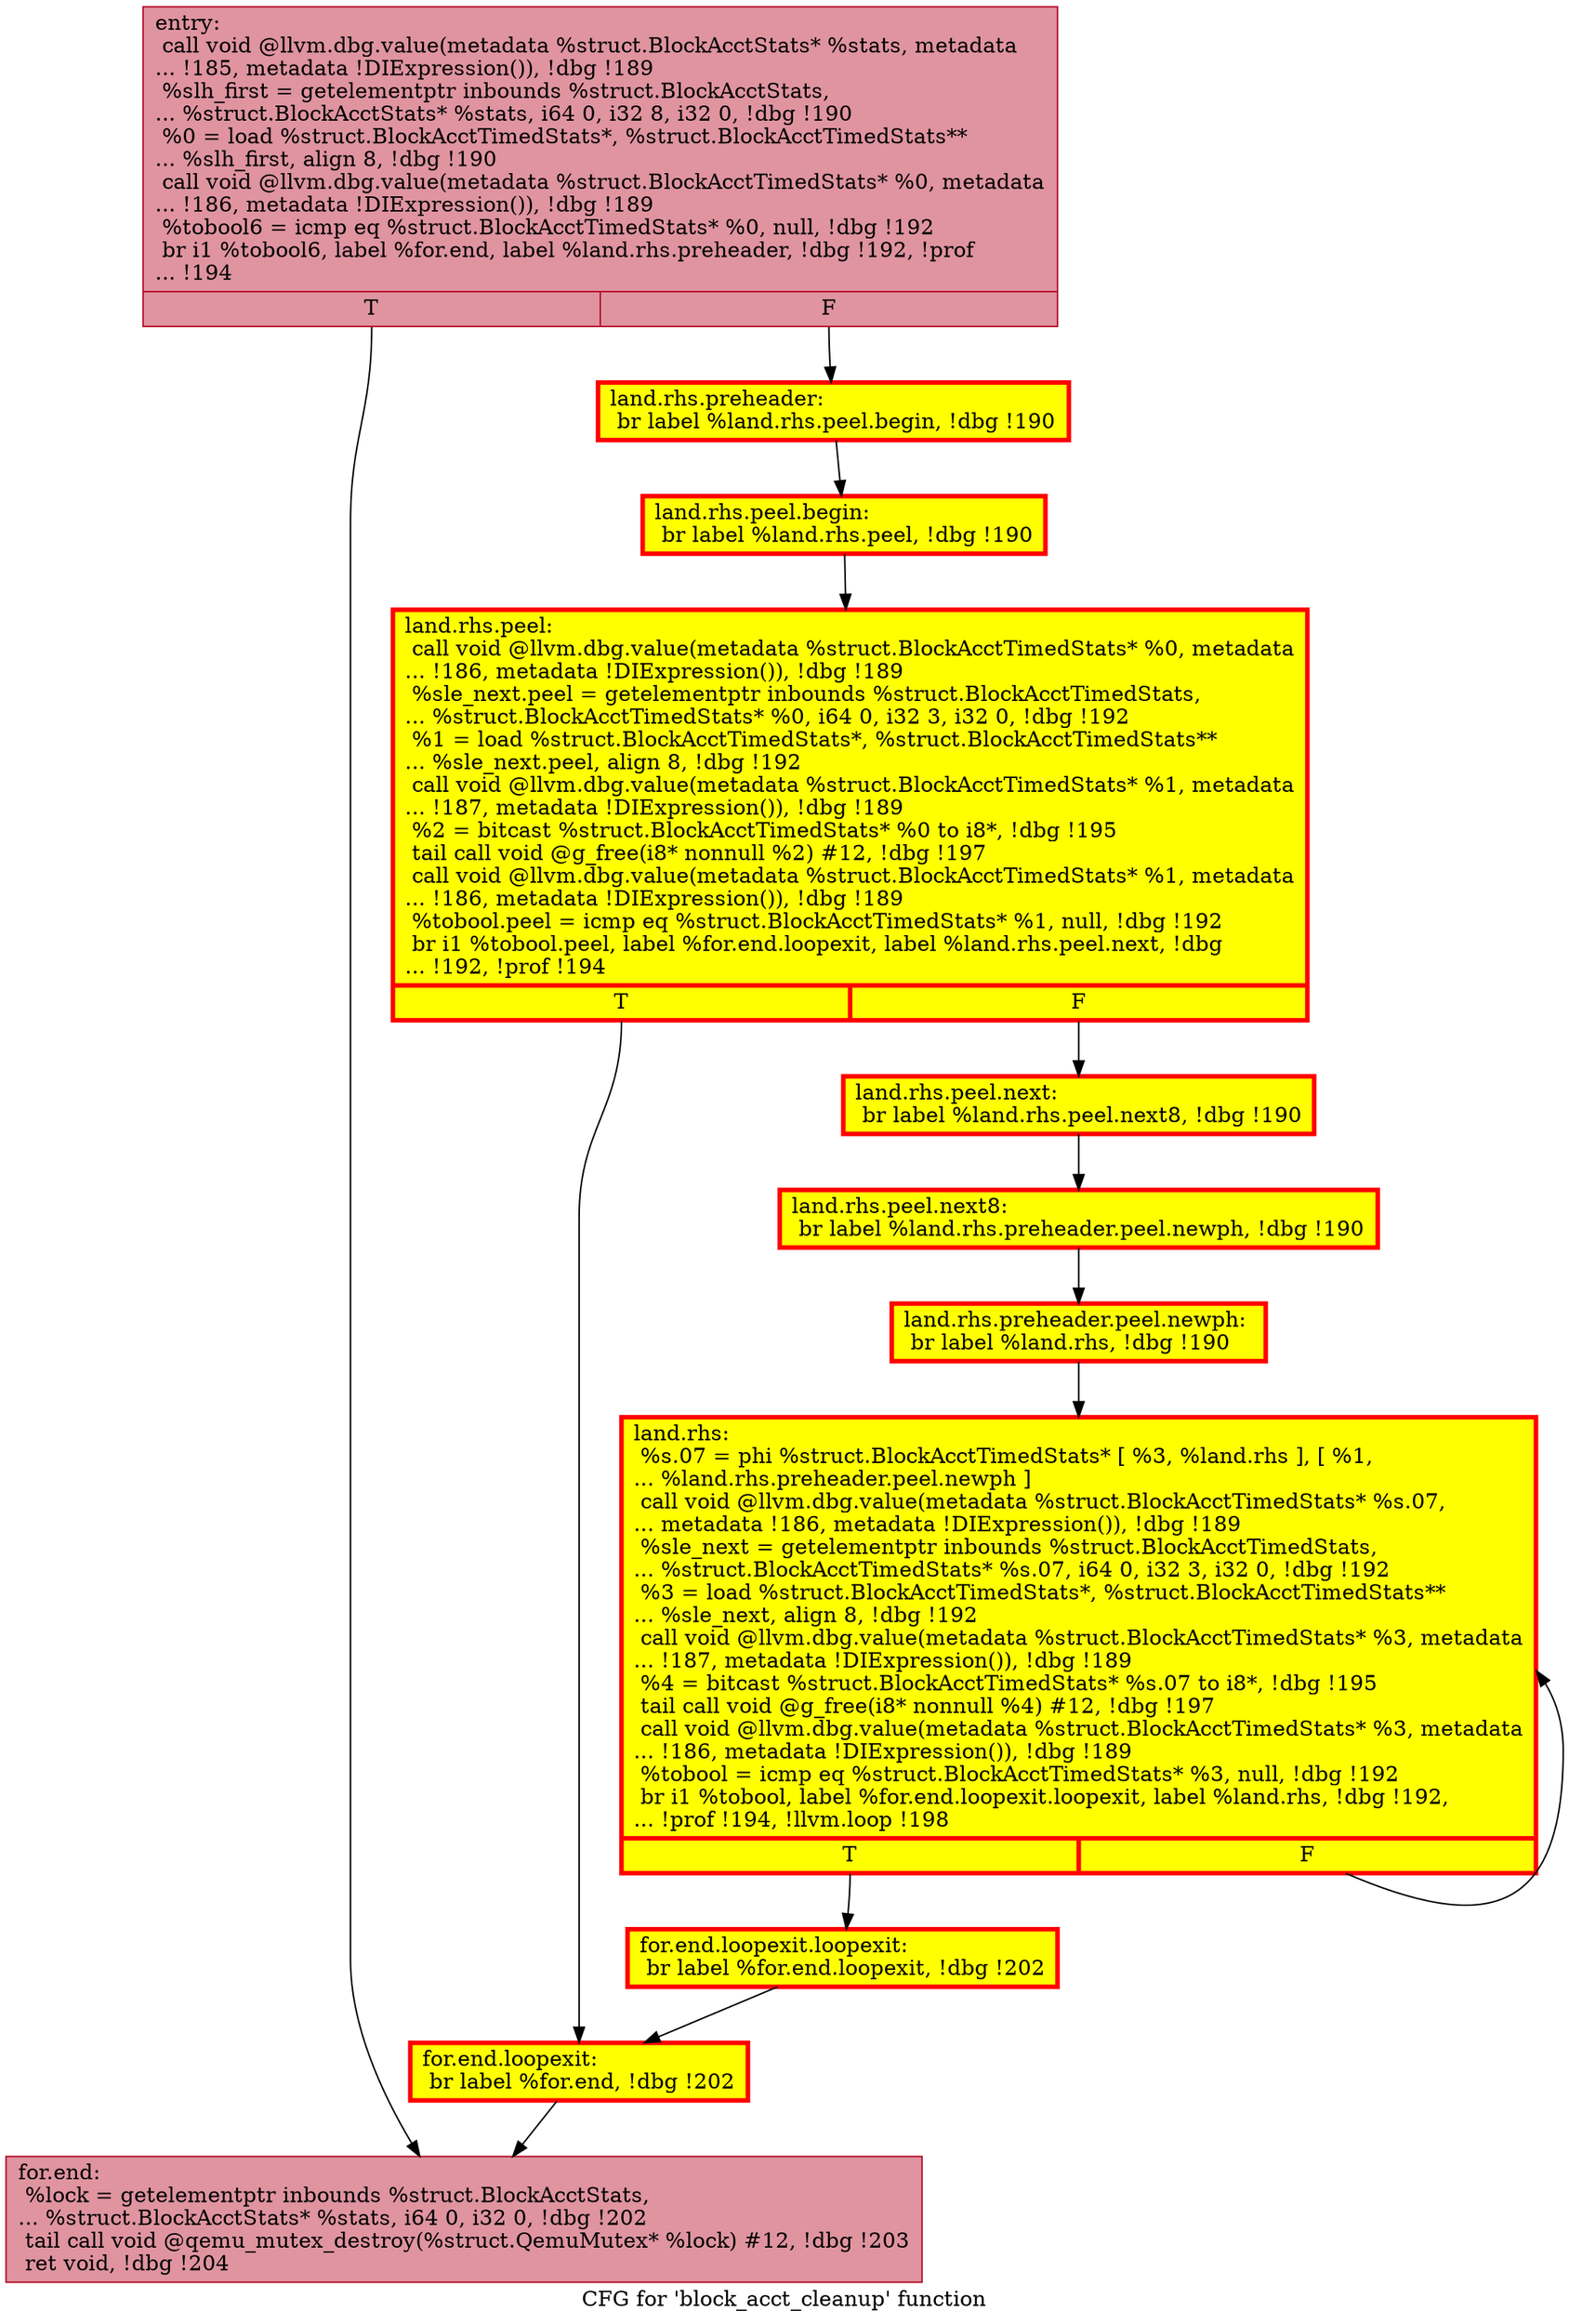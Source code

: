digraph "CFG for 'block_acct_cleanup' function" {
	label="CFG for 'block_acct_cleanup' function";

	Node0x55884640cef0 [shape=record,color="#b70d28ff", style=filled, fillcolor="#b70d2870",label="{entry:\l  call void @llvm.dbg.value(metadata %struct.BlockAcctStats* %stats, metadata\l... !185, metadata !DIExpression()), !dbg !189\l  %slh_first = getelementptr inbounds %struct.BlockAcctStats,\l... %struct.BlockAcctStats* %stats, i64 0, i32 8, i32 0, !dbg !190\l  %0 = load %struct.BlockAcctTimedStats*, %struct.BlockAcctTimedStats**\l... %slh_first, align 8, !dbg !190\l  call void @llvm.dbg.value(metadata %struct.BlockAcctTimedStats* %0, metadata\l... !186, metadata !DIExpression()), !dbg !189\l  %tobool6 = icmp eq %struct.BlockAcctTimedStats* %0, null, !dbg !192\l  br i1 %tobool6, label %for.end, label %land.rhs.preheader, !dbg !192, !prof\l... !194\l|{<s0>T|<s1>F}}"];
	Node0x55884640cef0:s0 -> Node0x55884640fb50;
	Node0x55884640cef0:s1 -> Node0x55884646f630;
	Node0x55884646f630 [shape=record,penwidth=3.0, style="filled", color="red", fillcolor="yellow",label="{land.rhs.preheader:                               \l  br label %land.rhs.peel.begin, !dbg !190\l}"];
	Node0x55884646f630 -> Node0x558846444d00;
	Node0x558846444d00 [shape=record,penwidth=3.0, style="filled", color="red", fillcolor="yellow",label="{land.rhs.peel.begin:                              \l  br label %land.rhs.peel, !dbg !190\l}"];
	Node0x558846444d00 -> Node0x558846570de0;
	Node0x558846570de0 [shape=record,penwidth=3.0, style="filled", color="red", fillcolor="yellow",label="{land.rhs.peel:                                    \l  call void @llvm.dbg.value(metadata %struct.BlockAcctTimedStats* %0, metadata\l... !186, metadata !DIExpression()), !dbg !189\l  %sle_next.peel = getelementptr inbounds %struct.BlockAcctTimedStats,\l... %struct.BlockAcctTimedStats* %0, i64 0, i32 3, i32 0, !dbg !192\l  %1 = load %struct.BlockAcctTimedStats*, %struct.BlockAcctTimedStats**\l... %sle_next.peel, align 8, !dbg !192\l  call void @llvm.dbg.value(metadata %struct.BlockAcctTimedStats* %1, metadata\l... !187, metadata !DIExpression()), !dbg !189\l  %2 = bitcast %struct.BlockAcctTimedStats* %0 to i8*, !dbg !195\l  tail call void @g_free(i8* nonnull %2) #12, !dbg !197\l  call void @llvm.dbg.value(metadata %struct.BlockAcctTimedStats* %1, metadata\l... !186, metadata !DIExpression()), !dbg !189\l  %tobool.peel = icmp eq %struct.BlockAcctTimedStats* %1, null, !dbg !192\l  br i1 %tobool.peel, label %for.end.loopexit, label %land.rhs.peel.next, !dbg\l... !192, !prof !194\l|{<s0>T|<s1>F}}"];
	Node0x558846570de0:s0 -> Node0x5588465a80d0;
	Node0x558846570de0:s1 -> Node0x55884641e4c0;
	Node0x55884641e4c0 [shape=record,penwidth=3.0, style="filled", color="red", fillcolor="yellow",label="{land.rhs.peel.next:                               \l  br label %land.rhs.peel.next8, !dbg !190\l}"];
	Node0x55884641e4c0 -> Node0x558846448d00;
	Node0x558846448d00 [shape=record,penwidth=3.0, style="filled", color="red", fillcolor="yellow",label="{land.rhs.peel.next8:                              \l  br label %land.rhs.preheader.peel.newph, !dbg !190\l}"];
	Node0x558846448d00 -> Node0x558846570d90;
	Node0x558846570d90 [shape=record,penwidth=3.0, style="filled", color="red", fillcolor="yellow",label="{land.rhs.preheader.peel.newph:                    \l  br label %land.rhs, !dbg !190\l}"];
	Node0x558846570d90 -> Node0x5588464116e0;
	Node0x5588464116e0 [shape=record,penwidth=3.0, style="filled", color="red", fillcolor="yellow",label="{land.rhs:                                         \l  %s.07 = phi %struct.BlockAcctTimedStats* [ %3, %land.rhs ], [ %1,\l... %land.rhs.preheader.peel.newph ]\l  call void @llvm.dbg.value(metadata %struct.BlockAcctTimedStats* %s.07,\l... metadata !186, metadata !DIExpression()), !dbg !189\l  %sle_next = getelementptr inbounds %struct.BlockAcctTimedStats,\l... %struct.BlockAcctTimedStats* %s.07, i64 0, i32 3, i32 0, !dbg !192\l  %3 = load %struct.BlockAcctTimedStats*, %struct.BlockAcctTimedStats**\l... %sle_next, align 8, !dbg !192\l  call void @llvm.dbg.value(metadata %struct.BlockAcctTimedStats* %3, metadata\l... !187, metadata !DIExpression()), !dbg !189\l  %4 = bitcast %struct.BlockAcctTimedStats* %s.07 to i8*, !dbg !195\l  tail call void @g_free(i8* nonnull %4) #12, !dbg !197\l  call void @llvm.dbg.value(metadata %struct.BlockAcctTimedStats* %3, metadata\l... !186, metadata !DIExpression()), !dbg !189\l  %tobool = icmp eq %struct.BlockAcctTimedStats* %3, null, !dbg !192\l  br i1 %tobool, label %for.end.loopexit.loopexit, label %land.rhs, !dbg !192,\l... !prof !194, !llvm.loop !198\l|{<s0>T|<s1>F}}"];
	Node0x5588464116e0:s0 -> Node0x558846598830;
	Node0x5588464116e0:s1 -> Node0x5588464116e0;
	Node0x558846598830 [shape=record,penwidth=3.0, style="filled", color="red", fillcolor="yellow",label="{for.end.loopexit.loopexit:                        \l  br label %for.end.loopexit, !dbg !202\l}"];
	Node0x558846598830 -> Node0x5588465a80d0;
	Node0x5588465a80d0 [shape=record,penwidth=3.0, style="filled", color="red", fillcolor="yellow",label="{for.end.loopexit:                                 \l  br label %for.end, !dbg !202\l}"];
	Node0x5588465a80d0 -> Node0x55884640fb50;
	Node0x55884640fb50 [shape=record,color="#b70d28ff", style=filled, fillcolor="#b70d2870",label="{for.end:                                          \l  %lock = getelementptr inbounds %struct.BlockAcctStats,\l... %struct.BlockAcctStats* %stats, i64 0, i32 0, !dbg !202\l  tail call void @qemu_mutex_destroy(%struct.QemuMutex* %lock) #12, !dbg !203\l  ret void, !dbg !204\l}"];
}
